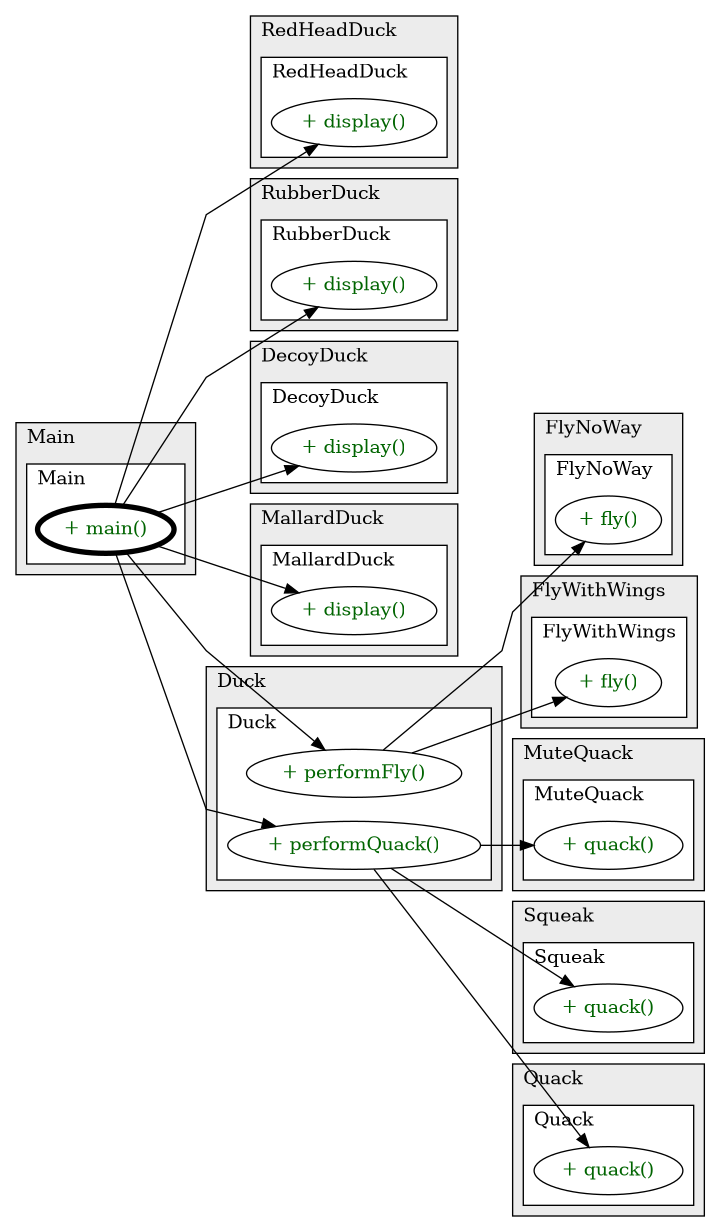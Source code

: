 @startuml

/' diagram meta data start
config=CallConfiguration;
{
  "rootMethod": "Main#main(String[])",
  "projectClassification": {
    "searchMode": "OpenProject", // OpenProject, AllProjects
    "includedProjects": "",
    "pathEndKeywords": "*.impl",
    "isClientPath": "",
    "isClientName": "",
    "isTestPath": "",
    "isTestName": "",
    "isMappingPath": "",
    "isMappingName": "",
    "isDataAccessPath": "",
    "isDataAccessName": "",
    "isDataStructurePath": "",
    "isDataStructureName": "",
    "isInterfaceStructuresPath": "",
    "isInterfaceStructuresName": "",
    "isEntryPointPath": "",
    "isEntryPointName": "",
    "treatFinalFieldsAsMandatory": false
  },
  "graphRestriction": {
    "classPackageExcludeFilter": "",
    "classPackageIncludeFilter": "",
    "classNameExcludeFilter": "",
    "classNameIncludeFilter": "",
    "methodNameExcludeFilter": "",
    "methodNameIncludeFilter": "",
    "removeByInheritance": "", // inheritance/annotation based filtering is done in a second step
    "removeByAnnotation": "",
    "removeByClassPackage": "", // cleanup the graph after inheritance/annotation based filtering is done
    "removeByClassName": "",
    "cutMappings": false,
    "cutEnum": true,
    "cutTests": true,
    "cutClient": true,
    "cutDataAccess": true,
    "cutInterfaceStructures": true,
    "cutDataStructures": true,
    "cutGetterAndSetter": true,
    "cutConstructors": true
  },
  "graphTraversal": {
    "forwardDepth": 3,
    "backwardDepth": 3,
    "classPackageExcludeFilter": "",
    "classPackageIncludeFilter": "",
    "classNameExcludeFilter": "",
    "classNameIncludeFilter": "",
    "methodNameExcludeFilter": "",
    "methodNameIncludeFilter": "",
    "hideMappings": false,
    "hideDataStructures": false,
    "hidePrivateMethods": true,
    "hideInterfaceCalls": true, // indirection: implementation -> interface (is hidden) -> implementation
    "onlyShowApplicationEntryPoints": false, // root node is included
    "useMethodCallsForStructureDiagram": "ForwardOnly" // ForwardOnly, BothDirections, No
  },
  "details": {
    "aggregation": "GroupByClass", // ByClass, GroupByClass, None
    "showMethodParametersTypes": false,
    "showMethodParametersNames": false,
    "showMethodReturnType": false,
    "showPackageLevels": 2,
    "showCallOrder": false,
    "edgeMode": "MethodsOnly", // TypesOnly, MethodsOnly, TypesAndMethods, MethodsAndDirectTypeUsage
    "showDetailedClassStructure": false
  },
  "rootClass": "Main",
  "extensionCallbackMethod": "" // qualified.class.name#methodName - signature: public static String method(String)
}
diagram meta data end '/



digraph g {
    rankdir="LR"
    splines=polyline
    

'nodes 
subgraph cluster_1102565814 { 
   	label=RedHeadDuck
	labeljust=l
	fillcolor="#ececec"
	style=filled
   
   subgraph cluster_797373606 { 
   	label=RedHeadDuck
	labeljust=l
	fillcolor=white
	style=filled
   
   RedHeadDuck1102565814XXXdisplay0[
	label="+ display()"
	style=filled
	fillcolor=white
	tooltip="RedHeadDuck

null"
	fontcolor=darkgreen
];
} 
} 

subgraph cluster_1143517908 { 
   	label=MuteQuack
	labeljust=l
	fillcolor="#ececec"
	style=filled
   
   subgraph cluster_489907946 { 
   	label=MuteQuack
	labeljust=l
	fillcolor=white
	style=filled
   
   MuteQuack1143517908XXXquack0[
	label="+ quack()"
	style=filled
	fillcolor=white
	tooltip="MuteQuack

null"
	fontcolor=darkgreen
];
} 
} 

subgraph cluster_1176277335 { 
   	label=RubberDuck
	labeljust=l
	fillcolor="#ececec"
	style=filled
   
   subgraph cluster_781028110 { 
   	label=RubberDuck
	labeljust=l
	fillcolor=white
	style=filled
   
   RubberDuck1176277335XXXdisplay0[
	label="+ display()"
	style=filled
	fillcolor=white
	tooltip="RubberDuck

null"
	fontcolor=darkgreen
];
} 
} 

subgraph cluster_1757360091 { 
   	label=DecoyDuck
	labeljust=l
	fillcolor="#ececec"
	style=filled
   
   subgraph cluster_1509804444 { 
   	label=DecoyDuck
	labeljust=l
	fillcolor=white
	style=filled
   
   DecoyDuck1757360091XXXdisplay0[
	label="+ display()"
	style=filled
	fillcolor=white
	tooltip="DecoyDuck

null"
	fontcolor=darkgreen
];
} 
} 

subgraph cluster_1810804168 { 
   	label=Squeak
	labeljust=l
	fillcolor="#ececec"
	style=filled
   
   subgraph cluster_706726226 { 
   	label=Squeak
	labeljust=l
	fillcolor=white
	style=filled
   
   Squeak1810804168XXXquack0[
	label="+ quack()"
	style=filled
	fillcolor=white
	tooltip="Squeak

null"
	fontcolor=darkgreen
];
} 
} 

subgraph cluster_1948112648 { 
   	label=MallardDuck
	labeljust=l
	fillcolor="#ececec"
	style=filled
   
   subgraph cluster_1050825986 { 
   	label=MallardDuck
	labeljust=l
	fillcolor=white
	style=filled
   
   MallardDuck1948112648XXXdisplay0[
	label="+ display()"
	style=filled
	fillcolor=white
	tooltip="MallardDuck

null"
	fontcolor=darkgreen
];
} 
} 

subgraph cluster_1951622949 { 
   	label=FlyNoWay
	labeljust=l
	fillcolor="#ececec"
	style=filled
   
   subgraph cluster_1681213298 { 
   	label=FlyNoWay
	labeljust=l
	fillcolor=white
	style=filled
   
   FlyNoWay1951622949XXXfly0[
	label="+ fly()"
	style=filled
	fillcolor=white
	tooltip="FlyNoWay

null"
	fontcolor=darkgreen
];
} 
} 

subgraph cluster_2141401 { 
   	label=Duck
	labeljust=l
	fillcolor="#ececec"
	style=filled
   
   subgraph cluster_174020814 { 
   	label=Duck
	labeljust=l
	fillcolor=white
	style=filled
   
   Duck2141401XXXperformFly0[
	label="+ performFly()"
	style=filled
	fillcolor=white
	tooltip="Duck

null"
	fontcolor=darkgreen
];

Duck2141401XXXperformQuack0[
	label="+ performQuack()"
	style=filled
	fillcolor=white
	tooltip="Duck

null"
	fontcolor=darkgreen
];
} 
} 

subgraph cluster_2390489 { 
   	label=Main
	labeljust=l
	fillcolor="#ececec"
	style=filled
   
   subgraph cluster_1706522830 { 
   	label=Main
	labeljust=l
	fillcolor=white
	style=filled
   
   Main2390489XXXmain1859653459[
	label="+ main()"
	style=filled
	fillcolor=white
	tooltip="Main

null"
	penwidth=4
	fontcolor=darkgreen
];
} 
} 

subgraph cluster_254309775 { 
   	label=FlyWithWings
	labeljust=l
	fillcolor="#ececec"
	style=filled
   
   subgraph cluster_1150610318 { 
   	label=FlyWithWings
	labeljust=l
	fillcolor=white
	style=filled
   
   FlyWithWings254309775XXXfly0[
	label="+ fly()"
	style=filled
	fillcolor=white
	tooltip="FlyWithWings

null"
	fontcolor=darkgreen
];
} 
} 

subgraph cluster_78387141 { 
   	label=Quack
	labeljust=l
	fillcolor="#ececec"
	style=filled
   
   subgraph cluster_1957333924 { 
   	label=Quack
	labeljust=l
	fillcolor=white
	style=filled
   
   Quack78387141XXXquack0[
	label="+ quack()"
	style=filled
	fillcolor=white
	tooltip="Quack

null"
	fontcolor=darkgreen
];
} 
} 

'edges    
Duck2141401XXXperformFly0 -> FlyNoWay1951622949XXXfly0;
Duck2141401XXXperformFly0 -> FlyWithWings254309775XXXfly0;
Duck2141401XXXperformQuack0 -> MuteQuack1143517908XXXquack0;
Duck2141401XXXperformQuack0 -> Quack78387141XXXquack0;
Duck2141401XXXperformQuack0 -> Squeak1810804168XXXquack0;
Main2390489XXXmain1859653459 -> DecoyDuck1757360091XXXdisplay0;
Main2390489XXXmain1859653459 -> Duck2141401XXXperformFly0;
Main2390489XXXmain1859653459 -> Duck2141401XXXperformQuack0;
Main2390489XXXmain1859653459 -> MallardDuck1948112648XXXdisplay0;
Main2390489XXXmain1859653459 -> RedHeadDuck1102565814XXXdisplay0;
Main2390489XXXmain1859653459 -> RubberDuck1176277335XXXdisplay0;
    
}
@enduml